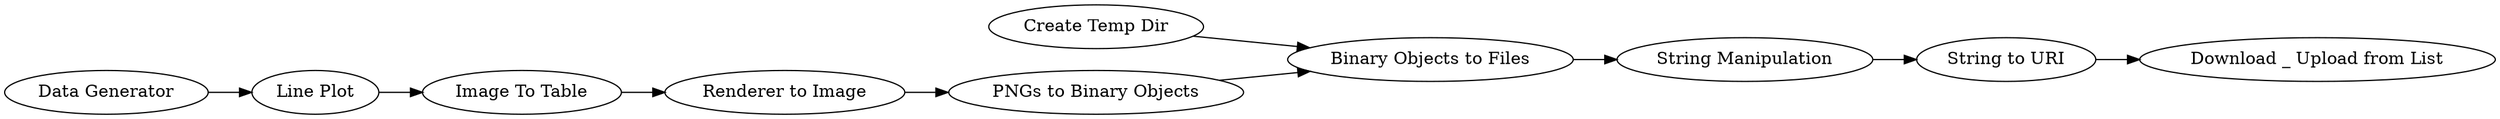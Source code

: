 digraph {
	7 -> 8
	12 -> 7
	11 -> 9
	18 -> 16
	9 -> 12
	13 -> 8
	17 -> 18
	8 -> 17
	10 -> 11
	16 [label="Download _ Upload from List"]
	13 [label="Create Temp Dir"]
	7 [label="PNGs to Binary Objects"]
	9 [label="Image To Table"]
	11 [label="Line Plot"]
	18 [label="String to URI"]
	10 [label="Data Generator"]
	8 [label="Binary Objects to Files"]
	17 [label="String Manipulation"]
	12 [label="Renderer to Image"]
	rankdir=LR
}
